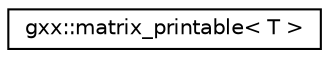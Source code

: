 digraph "Graphical Class Hierarchy"
{
  edge [fontname="Helvetica",fontsize="10",labelfontname="Helvetica",labelfontsize="10"];
  node [fontname="Helvetica",fontsize="10",shape=record];
  rankdir="LR";
  Node1 [label="gxx::matrix_printable\< T \>",height=0.2,width=0.4,color="black", fillcolor="white", style="filled",URL="$classgxx_1_1matrix__printable.html"];
}
